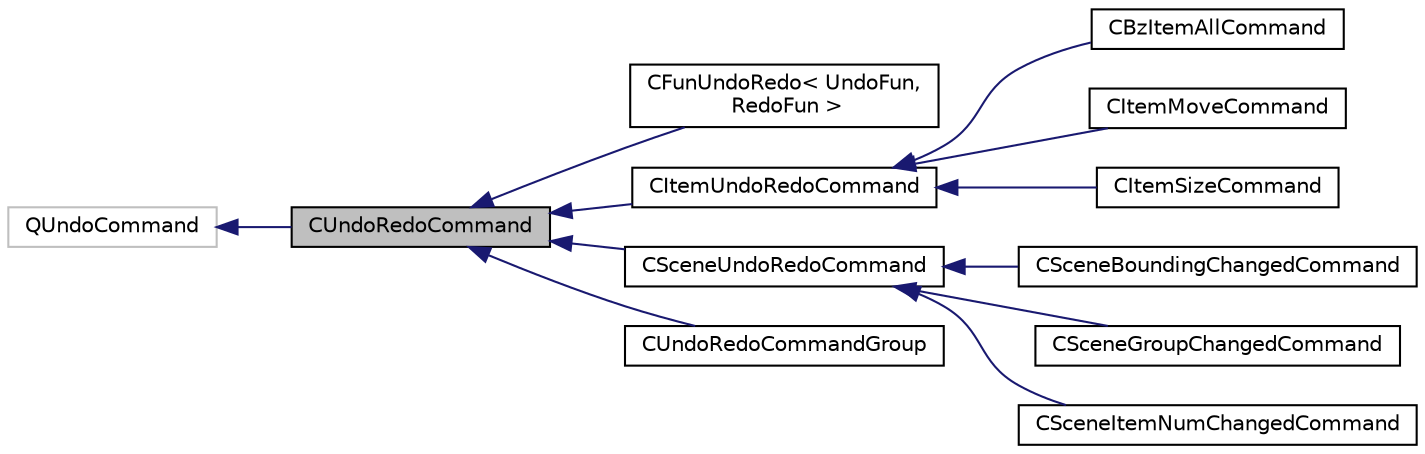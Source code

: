 digraph "CUndoRedoCommand"
{
  edge [fontname="Helvetica",fontsize="10",labelfontname="Helvetica",labelfontsize="10"];
  node [fontname="Helvetica",fontsize="10",shape=record];
  rankdir="LR";
  Node0 [label="CUndoRedoCommand",height=0.2,width=0.4,color="black", fillcolor="grey75", style="filled", fontcolor="black"];
  Node1 -> Node0 [dir="back",color="midnightblue",fontsize="10",style="solid",fontname="Helvetica"];
  Node1 [label="QUndoCommand",height=0.2,width=0.4,color="grey75", fillcolor="white", style="filled"];
  Node0 -> Node2 [dir="back",color="midnightblue",fontsize="10",style="solid",fontname="Helvetica"];
  Node2 [label="CFunUndoRedo\< UndoFun,\l RedoFun \>",height=0.2,width=0.4,color="black", fillcolor="white", style="filled",URL="$class_c_fun_undo_redo.html",tooltip="The CFunUndoRedo 执行一个函数的undo redo "];
  Node0 -> Node3 [dir="back",color="midnightblue",fontsize="10",style="solid",fontname="Helvetica"];
  Node3 [label="CItemUndoRedoCommand",height=0.2,width=0.4,color="black", fillcolor="white", style="filled",URL="$class_c_item_undo_redo_command.html",tooltip="The CItemUndoRedoCommand 图元相关的操作 "];
  Node3 -> Node4 [dir="back",color="midnightblue",fontsize="10",style="solid",fontname="Helvetica"];
  Node4 [label="CBzItemAllCommand",height=0.2,width=0.4,color="black", fillcolor="white", style="filled",URL="$class_c_bz_item_all_command.html",tooltip="The CItemMoveCommand 画板 移动图元 "];
  Node3 -> Node5 [dir="back",color="midnightblue",fontsize="10",style="solid",fontname="Helvetica"];
  Node5 [label="CItemMoveCommand",height=0.2,width=0.4,color="black", fillcolor="white", style="filled",URL="$class_c_item_move_command.html",tooltip="The CItemMoveCommand 画板 移动图元 "];
  Node3 -> Node6 [dir="back",color="midnightblue",fontsize="10",style="solid",fontname="Helvetica"];
  Node6 [label="CItemSizeCommand",height=0.2,width=0.4,color="black", fillcolor="white", style="filled",URL="$class_c_item_size_command.html",tooltip="The CItemSizeCommand item图元大小变化 "];
  Node0 -> Node7 [dir="back",color="midnightblue",fontsize="10",style="solid",fontname="Helvetica"];
  Node7 [label="CSceneUndoRedoCommand",height=0.2,width=0.4,color="black", fillcolor="white", style="filled",URL="$class_c_scene_undo_redo_command.html",tooltip="The CSceneUndoRedoCommand 场景相关的操作 "];
  Node7 -> Node8 [dir="back",color="midnightblue",fontsize="10",style="solid",fontname="Helvetica"];
  Node8 [label="CSceneBoundingChangedCommand",height=0.2,width=0.4,color="black", fillcolor="white", style="filled",URL="$class_c_scene_bounding_changed_command.html"];
  Node7 -> Node9 [dir="back",color="midnightblue",fontsize="10",style="solid",fontname="Helvetica"];
  Node9 [label="CSceneGroupChangedCommand",height=0.2,width=0.4,color="black", fillcolor="white", style="filled",URL="$class_c_scene_group_changed_command.html"];
  Node7 -> Node10 [dir="back",color="midnightblue",fontsize="10",style="solid",fontname="Helvetica"];
  Node10 [label="CSceneItemNumChangedCommand",height=0.2,width=0.4,color="black", fillcolor="white", style="filled",URL="$class_c_scene_item_num_changed_command.html"];
  Node0 -> Node11 [dir="back",color="midnightblue",fontsize="10",style="solid",fontname="Helvetica"];
  Node11 [label="CUndoRedoCommandGroup",height=0.2,width=0.4,color="black", fillcolor="white", style="filled",URL="$class_c_undo_redo_command_group.html",tooltip="The CUndoRedoCommandGroup 撤销还原操作组 "];
}
